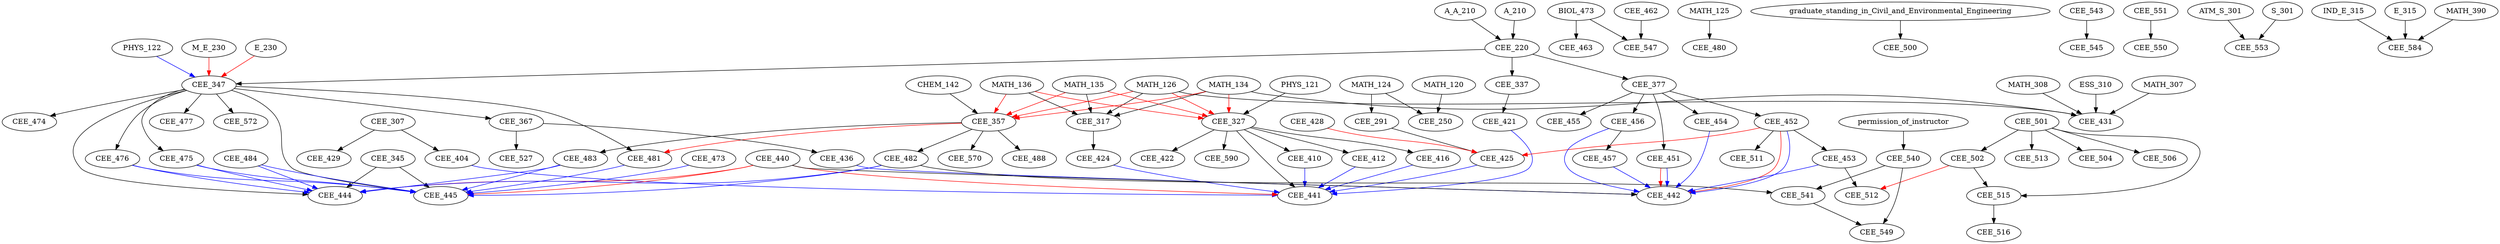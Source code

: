 digraph G {
    edge [color=black];
    A_A_210 -> CEE_220;
    A_210 -> CEE_220;
    edge [color=black];
    MATH_120 -> CEE_250;
    MATH_124 -> CEE_250;
    edge [color=black];
    MATH_124 -> CEE_291;
    edge [color=black];
    MATH_126 -> CEE_317;
    MATH_134 -> CEE_317;
    MATH_135 -> CEE_317;
    MATH_136 -> CEE_317;
    edge [color=black];
    PHYS_121 -> CEE_327;
    edge [color=red];
    MATH_126 -> CEE_327;
    MATH_134 -> CEE_327;
    MATH_135 -> CEE_327;
    MATH_136 -> CEE_327;
    edge [color=black];
    CEE_220 -> CEE_337;
    edge [color=black];
    CEE_220 -> CEE_347;
    edge [color=red];
    M_E_230 -> CEE_347;
    E_230 -> CEE_347;
    edge [color=blue];
    PHYS_122 -> CEE_347;
    edge [color=black];
    CHEM_142 -> CEE_357;
    edge [color=red];
    MATH_126 -> CEE_357;
    MATH_134 -> CEE_357;
    MATH_135 -> CEE_357;
    MATH_136 -> CEE_357;
    edge [color=black];
    CEE_347 -> CEE_367;
    edge [color=black];
    CEE_220 -> CEE_377;
    edge [color=black];
    CEE_307 -> CEE_404;
    edge [color=black];
    CEE_327 -> CEE_410;
    edge [color=black];
    CEE_327 -> CEE_412;
    edge [color=black];
    CEE_327 -> CEE_416;
    edge [color=black];
    CEE_337 -> CEE_421;
    edge [color=black];
    CEE_327 -> CEE_422;
    edge [color=black];
    CEE_317 -> CEE_424;
    edge [color=black];
    CEE_291 -> CEE_425;
    edge [color=red];
    CEE_428 -> CEE_425;
    CEE_452 -> CEE_425;
    edge [color=black];
    CEE_307 -> CEE_429;
    edge [color=black];
    ESS_310 -> CEE_431;
    MATH_126 -> CEE_431;
    MATH_134 -> CEE_431;
    MATH_307 -> CEE_431;
    MATH_308 -> CEE_431;
    edge [color=black];
    CEE_367 -> CEE_436;
    edge [color=black];
    CEE_327 -> CEE_441;
    edge [color=red];
    CEE_440 -> CEE_441;
    edge [color=blue];
    CEE_404 -> CEE_441;
    CEE_410 -> CEE_441;
    CEE_412 -> CEE_441;
    CEE_416 -> CEE_441;
    CEE_421 -> CEE_441;
    CEE_424 -> CEE_441;
    CEE_425 -> CEE_441;
    edge [color=black];
    CEE_440 -> CEE_442;
    edge [color=red];
    CEE_451 -> CEE_442;
    CEE_452 -> CEE_442;
    edge [color=blue];
    CEE_436 -> CEE_442;
    CEE_451 -> CEE_442;
    CEE_452 -> CEE_442;
    CEE_453 -> CEE_442;
    CEE_454 -> CEE_442;
    CEE_456 -> CEE_442;
    CEE_457 -> CEE_442;
    edge [color=black];
    CEE_345 -> CEE_444;
    CEE_347 -> CEE_444;
    edge [color=red];
    CEE_440 -> CEE_444;
    edge [color=blue];
    CEE_475 -> CEE_444;
    CEE_476 -> CEE_444;
    CEE_482 -> CEE_444;
    CEE_483 -> CEE_444;
    CEE_484 -> CEE_444;
    edge [color=black];
    CEE_345 -> CEE_445;
    CEE_347 -> CEE_445;
    edge [color=red];
    CEE_440 -> CEE_445;
    edge [color=blue];
    CEE_473 -> CEE_445;
    CEE_475 -> CEE_445;
    CEE_476 -> CEE_445;
    CEE_481 -> CEE_445;
    CEE_482 -> CEE_445;
    CEE_483 -> CEE_445;
    CEE_484 -> CEE_445;
    edge [color=black];
    CEE_377 -> CEE_451;
    edge [color=black];
    CEE_377 -> CEE_452;
    edge [color=black];
    CEE_452 -> CEE_453;
    edge [color=black];
    CEE_377 -> CEE_454;
    edge [color=black];
    CEE_377 -> CEE_455;
    edge [color=black];
    CEE_377 -> CEE_456;
    edge [color=black];
    CEE_456 -> CEE_457;
    edge [color=black];
    BIOL_473 -> CEE_463;
    edge [color=black];
    CEE_347 -> CEE_474;
    edge [color=black];
    CEE_347 -> CEE_475;
    edge [color=black];
    CEE_347 -> CEE_476;
    edge [color=black];
    CEE_347 -> CEE_477;
    edge [color=black];
    MATH_125 -> CEE_480;
    edge [color=black];
    CEE_347 -> CEE_481;
    edge [color=red];
    CEE_357 -> CEE_481;
    edge [color=black];
    CEE_357 -> CEE_482;
    edge [color=black];
    CEE_357 -> CEE_483;
    edge [color=black];
    CEE_357 -> CEE_488;
    edge [color=black];
    graduate_standing_in_Civil_and_Environmental_Engineering -> CEE_500;
    edge [color=black];
    CEE_501 -> CEE_502;
    edge [color=black];
    CEE_501 -> CEE_504;
    edge [color=black];
    CEE_501 -> CEE_506;
    edge [color=black];
    CEE_452 -> CEE_511;
    edge [color=black];
    CEE_453 -> CEE_512;
    edge [color=red];
    CEE_502 -> CEE_512;
    edge [color=black];
    CEE_501 -> CEE_513;
    edge [color=black];
    CEE_501 -> CEE_515;
    CEE_502 -> CEE_515;
    edge [color=black];
    CEE_515 -> CEE_516;
    edge [color=black];
    CEE_367 -> CEE_527;
    edge [color=black];
    permission_of_instructor -> CEE_540;
    edge [color=black];
    CEE_540 -> CEE_541;
    CEE_482 -> CEE_541;
    edge [color=black];
    CEE_543 -> CEE_545;
    edge [color=black];
    CEE_462 -> CEE_547;
    BIOL_473 -> CEE_547;
    edge [color=black];
    CEE_540 -> CEE_549;
    CEE_541 -> CEE_549;
    edge [color=black];
    CEE_551 -> CEE_550;
    edge [color=black];
    ATM_S_301 -> CEE_553;
    S_301 -> CEE_553;
    edge [color=black];
    CEE_357 -> CEE_570;
    edge [color=black];
    CEE_347 -> CEE_572;
    edge [color=black];
    IND_E_315 -> CEE_584;
    E_315 -> CEE_584;
    MATH_390 -> CEE_584;
    edge [color=black];
    CEE_327 -> CEE_590;
}
